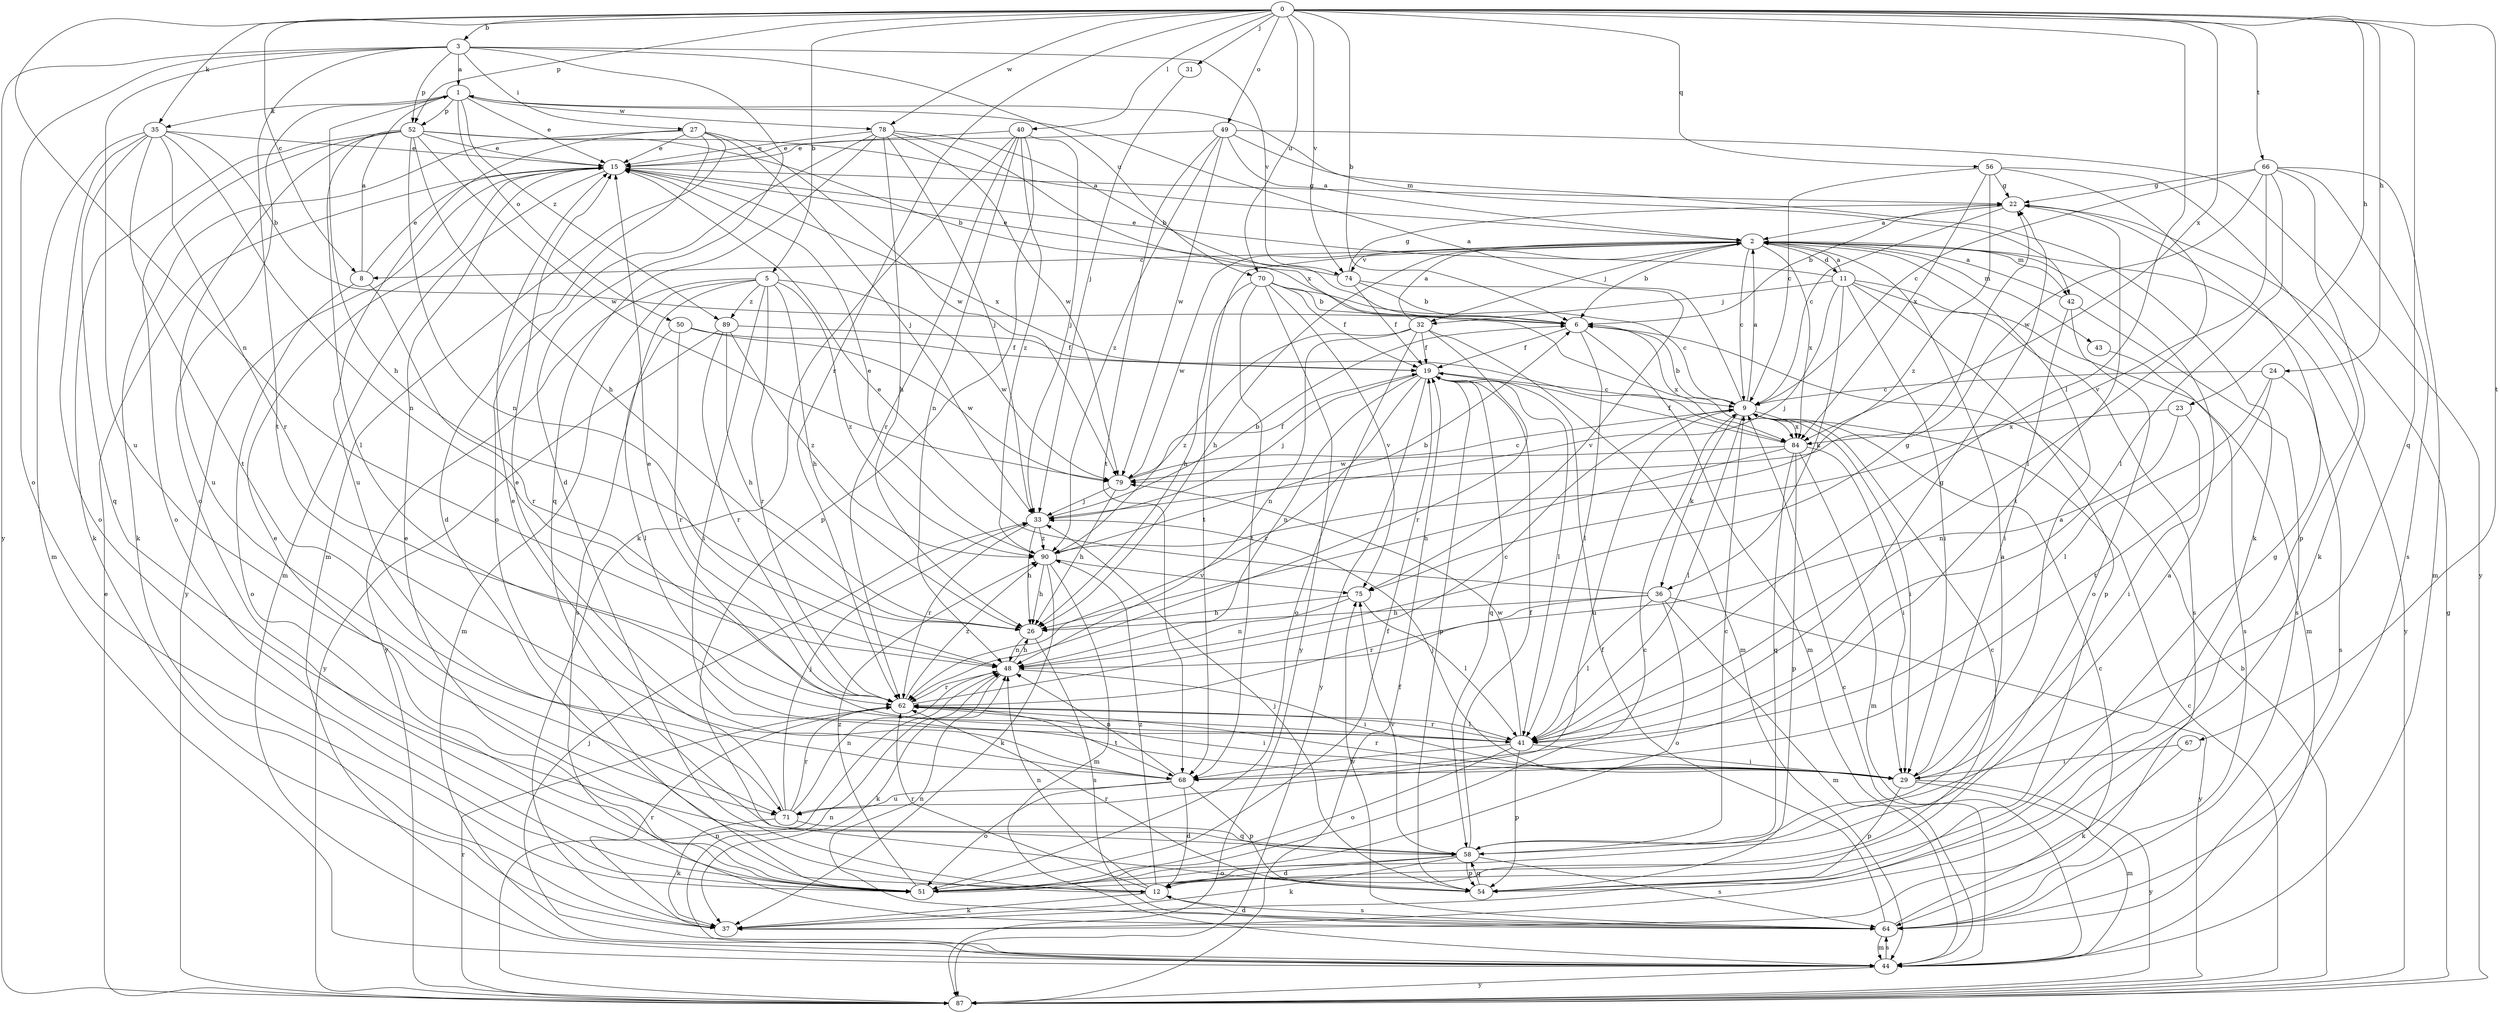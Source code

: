 strict digraph  {
0;
1;
2;
3;
5;
6;
8;
9;
11;
12;
15;
19;
22;
23;
24;
26;
27;
29;
31;
32;
33;
35;
36;
37;
40;
41;
42;
43;
44;
48;
49;
50;
51;
52;
54;
56;
58;
62;
64;
66;
67;
68;
70;
71;
74;
75;
78;
79;
84;
87;
89;
90;
0 -> 3  [label=b];
0 -> 5  [label=b];
0 -> 6  [label=b];
0 -> 8  [label=c];
0 -> 23  [label=h];
0 -> 24  [label=h];
0 -> 31  [label=j];
0 -> 35  [label=k];
0 -> 40  [label=l];
0 -> 41  [label=l];
0 -> 48  [label=n];
0 -> 49  [label=o];
0 -> 52  [label=p];
0 -> 56  [label=q];
0 -> 58  [label=q];
0 -> 62  [label=r];
0 -> 66  [label=t];
0 -> 67  [label=t];
0 -> 70  [label=u];
0 -> 74  [label=v];
0 -> 78  [label=w];
0 -> 84  [label=x];
1 -> 15  [label=e];
1 -> 26  [label=h];
1 -> 35  [label=k];
1 -> 42  [label=m];
1 -> 50  [label=o];
1 -> 51  [label=o];
1 -> 52  [label=p];
1 -> 78  [label=w];
1 -> 89  [label=z];
2 -> 6  [label=b];
2 -> 8  [label=c];
2 -> 9  [label=c];
2 -> 11  [label=d];
2 -> 26  [label=h];
2 -> 32  [label=j];
2 -> 42  [label=m];
2 -> 43  [label=m];
2 -> 68  [label=t];
2 -> 74  [label=v];
2 -> 79  [label=w];
2 -> 84  [label=x];
2 -> 87  [label=y];
3 -> 1  [label=a];
3 -> 12  [label=d];
3 -> 27  [label=i];
3 -> 51  [label=o];
3 -> 52  [label=p];
3 -> 68  [label=t];
3 -> 70  [label=u];
3 -> 71  [label=u];
3 -> 74  [label=v];
3 -> 87  [label=y];
5 -> 26  [label=h];
5 -> 29  [label=i];
5 -> 44  [label=m];
5 -> 62  [label=r];
5 -> 64  [label=s];
5 -> 79  [label=w];
5 -> 87  [label=y];
5 -> 89  [label=z];
5 -> 90  [label=z];
6 -> 19  [label=f];
6 -> 41  [label=l];
6 -> 44  [label=m];
6 -> 84  [label=x];
8 -> 1  [label=a];
8 -> 15  [label=e];
8 -> 51  [label=o];
8 -> 62  [label=r];
9 -> 1  [label=a];
9 -> 2  [label=a];
9 -> 6  [label=b];
9 -> 29  [label=i];
9 -> 36  [label=k];
9 -> 41  [label=l];
9 -> 71  [label=u];
9 -> 84  [label=x];
11 -> 2  [label=a];
11 -> 15  [label=e];
11 -> 29  [label=i];
11 -> 32  [label=j];
11 -> 33  [label=j];
11 -> 36  [label=k];
11 -> 44  [label=m];
11 -> 54  [label=p];
11 -> 64  [label=s];
12 -> 2  [label=a];
12 -> 9  [label=c];
12 -> 15  [label=e];
12 -> 22  [label=g];
12 -> 37  [label=k];
12 -> 48  [label=n];
12 -> 62  [label=r];
12 -> 64  [label=s];
12 -> 90  [label=z];
15 -> 22  [label=g];
15 -> 44  [label=m];
15 -> 84  [label=x];
15 -> 87  [label=y];
19 -> 9  [label=c];
19 -> 33  [label=j];
19 -> 41  [label=l];
19 -> 48  [label=n];
19 -> 54  [label=p];
19 -> 58  [label=q];
19 -> 62  [label=r];
19 -> 87  [label=y];
22 -> 2  [label=a];
22 -> 6  [label=b];
22 -> 9  [label=c];
22 -> 68  [label=t];
23 -> 29  [label=i];
23 -> 48  [label=n];
23 -> 84  [label=x];
24 -> 9  [label=c];
24 -> 41  [label=l];
24 -> 64  [label=s];
24 -> 68  [label=t];
26 -> 48  [label=n];
26 -> 64  [label=s];
27 -> 12  [label=d];
27 -> 15  [label=e];
27 -> 33  [label=j];
27 -> 37  [label=k];
27 -> 44  [label=m];
27 -> 71  [label=u];
27 -> 79  [label=w];
29 -> 2  [label=a];
29 -> 33  [label=j];
29 -> 44  [label=m];
29 -> 54  [label=p];
29 -> 62  [label=r];
29 -> 87  [label=y];
31 -> 33  [label=j];
32 -> 2  [label=a];
32 -> 19  [label=f];
32 -> 44  [label=m];
32 -> 48  [label=n];
32 -> 51  [label=o];
32 -> 62  [label=r];
32 -> 90  [label=z];
33 -> 6  [label=b];
33 -> 26  [label=h];
33 -> 62  [label=r];
33 -> 90  [label=z];
35 -> 6  [label=b];
35 -> 15  [label=e];
35 -> 44  [label=m];
35 -> 48  [label=n];
35 -> 51  [label=o];
35 -> 58  [label=q];
35 -> 62  [label=r];
35 -> 68  [label=t];
36 -> 15  [label=e];
36 -> 26  [label=h];
36 -> 41  [label=l];
36 -> 44  [label=m];
36 -> 51  [label=o];
36 -> 62  [label=r];
36 -> 87  [label=y];
37 -> 62  [label=r];
40 -> 15  [label=e];
40 -> 33  [label=j];
40 -> 37  [label=k];
40 -> 48  [label=n];
40 -> 54  [label=p];
40 -> 62  [label=r];
40 -> 90  [label=z];
41 -> 15  [label=e];
41 -> 22  [label=g];
41 -> 29  [label=i];
41 -> 51  [label=o];
41 -> 54  [label=p];
41 -> 62  [label=r];
41 -> 68  [label=t];
41 -> 79  [label=w];
42 -> 2  [label=a];
42 -> 29  [label=i];
42 -> 51  [label=o];
42 -> 64  [label=s];
43 -> 64  [label=s];
44 -> 9  [label=c];
44 -> 33  [label=j];
44 -> 48  [label=n];
44 -> 64  [label=s];
44 -> 87  [label=y];
48 -> 22  [label=g];
48 -> 26  [label=h];
48 -> 29  [label=i];
48 -> 37  [label=k];
48 -> 62  [label=r];
49 -> 2  [label=a];
49 -> 15  [label=e];
49 -> 37  [label=k];
49 -> 68  [label=t];
49 -> 79  [label=w];
49 -> 87  [label=y];
49 -> 90  [label=z];
50 -> 19  [label=f];
50 -> 41  [label=l];
50 -> 62  [label=r];
50 -> 79  [label=w];
51 -> 9  [label=c];
51 -> 15  [label=e];
51 -> 19  [label=f];
51 -> 90  [label=z];
52 -> 2  [label=a];
52 -> 6  [label=b];
52 -> 15  [label=e];
52 -> 26  [label=h];
52 -> 37  [label=k];
52 -> 41  [label=l];
52 -> 48  [label=n];
52 -> 51  [label=o];
52 -> 71  [label=u];
52 -> 79  [label=w];
54 -> 33  [label=j];
54 -> 58  [label=q];
54 -> 62  [label=r];
56 -> 9  [label=c];
56 -> 22  [label=g];
56 -> 41  [label=l];
56 -> 54  [label=p];
56 -> 84  [label=x];
56 -> 90  [label=z];
58 -> 2  [label=a];
58 -> 9  [label=c];
58 -> 12  [label=d];
58 -> 19  [label=f];
58 -> 37  [label=k];
58 -> 51  [label=o];
58 -> 54  [label=p];
58 -> 64  [label=s];
58 -> 75  [label=v];
62 -> 9  [label=c];
62 -> 29  [label=i];
62 -> 41  [label=l];
62 -> 68  [label=t];
62 -> 90  [label=z];
64 -> 9  [label=c];
64 -> 12  [label=d];
64 -> 19  [label=f];
64 -> 44  [label=m];
64 -> 48  [label=n];
64 -> 75  [label=v];
66 -> 9  [label=c];
66 -> 22  [label=g];
66 -> 37  [label=k];
66 -> 41  [label=l];
66 -> 44  [label=m];
66 -> 64  [label=s];
66 -> 75  [label=v];
66 -> 79  [label=w];
67 -> 29  [label=i];
67 -> 37  [label=k];
68 -> 12  [label=d];
68 -> 15  [label=e];
68 -> 48  [label=n];
68 -> 51  [label=o];
68 -> 54  [label=p];
68 -> 71  [label=u];
70 -> 6  [label=b];
70 -> 9  [label=c];
70 -> 19  [label=f];
70 -> 26  [label=h];
70 -> 68  [label=t];
70 -> 75  [label=v];
70 -> 87  [label=y];
71 -> 15  [label=e];
71 -> 33  [label=j];
71 -> 37  [label=k];
71 -> 48  [label=n];
71 -> 58  [label=q];
71 -> 62  [label=r];
74 -> 6  [label=b];
74 -> 15  [label=e];
74 -> 19  [label=f];
74 -> 22  [label=g];
74 -> 75  [label=v];
75 -> 26  [label=h];
75 -> 41  [label=l];
75 -> 48  [label=n];
78 -> 6  [label=b];
78 -> 15  [label=e];
78 -> 26  [label=h];
78 -> 33  [label=j];
78 -> 51  [label=o];
78 -> 58  [label=q];
78 -> 79  [label=w];
78 -> 84  [label=x];
79 -> 9  [label=c];
79 -> 19  [label=f];
79 -> 26  [label=h];
79 -> 33  [label=j];
84 -> 19  [label=f];
84 -> 26  [label=h];
84 -> 29  [label=i];
84 -> 44  [label=m];
84 -> 54  [label=p];
84 -> 58  [label=q];
84 -> 79  [label=w];
87 -> 6  [label=b];
87 -> 9  [label=c];
87 -> 15  [label=e];
87 -> 19  [label=f];
87 -> 22  [label=g];
87 -> 48  [label=n];
87 -> 62  [label=r];
89 -> 19  [label=f];
89 -> 26  [label=h];
89 -> 62  [label=r];
89 -> 87  [label=y];
89 -> 90  [label=z];
90 -> 6  [label=b];
90 -> 15  [label=e];
90 -> 26  [label=h];
90 -> 37  [label=k];
90 -> 44  [label=m];
90 -> 75  [label=v];
}
